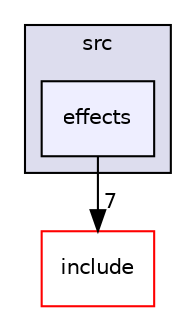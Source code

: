 digraph "src/effects" {
  compound=true
  node [ fontsize="10", fontname="Helvetica"];
  edge [ labelfontsize="10", labelfontname="Helvetica"];
  subgraph clusterdir_68267d1309a1af8e8297ef4c3efbcdba {
    graph [ bgcolor="#ddddee", pencolor="black", label="src" fontname="Helvetica", fontsize="10", URL="dir_68267d1309a1af8e8297ef4c3efbcdba.html"]
  dir_191f852b87741474e2df76292b1f55c1 [shape=box, label="effects", style="filled", fillcolor="#eeeeff", pencolor="black", URL="dir_191f852b87741474e2df76292b1f55c1.html"];
  }
  dir_d44c64559bbebec7f509842c48db8b23 [shape=box label="include" fillcolor="white" style="filled" color="red" URL="dir_d44c64559bbebec7f509842c48db8b23.html"];
  dir_191f852b87741474e2df76292b1f55c1->dir_d44c64559bbebec7f509842c48db8b23 [headlabel="7", labeldistance=1.5 headhref="dir_000007_000000.html"];
}
